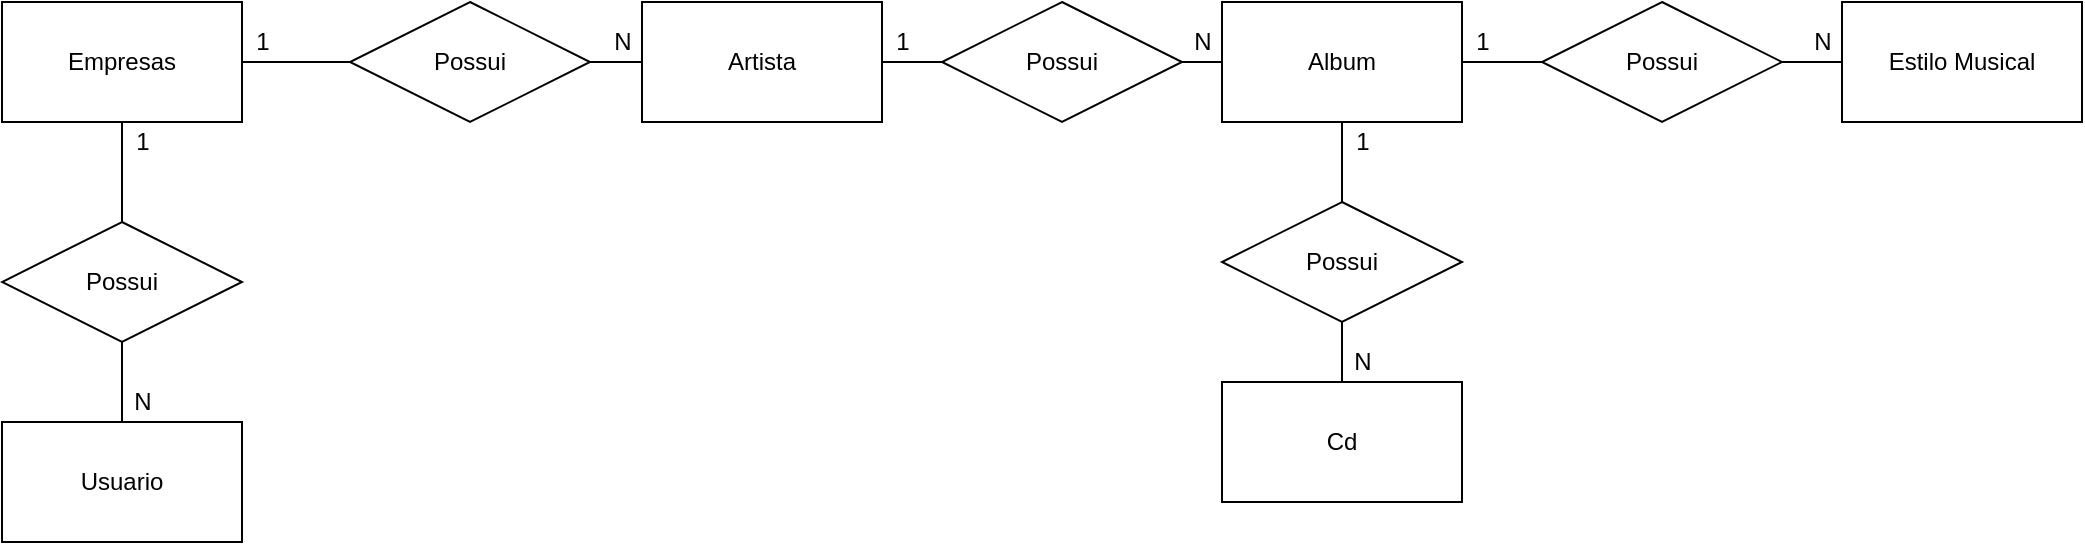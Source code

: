 <mxfile version="14.9.3" type="device" pages="2"><diagram id="a7u4Mm_zEiQtZBySUjy6" name="Conceitual"><mxGraphModel dx="1221" dy="681" grid="1" gridSize="10" guides="1" tooltips="1" connect="1" arrows="1" fold="1" page="1" pageScale="1" pageWidth="827" pageHeight="1169" math="0" shadow="0"><root><mxCell id="0"/><mxCell id="1" parent="0"/><mxCell id="bpgS69C99Sdqq8eE0Ibx-8" style="edgeStyle=orthogonalEdgeStyle;rounded=0;orthogonalLoop=1;jettySize=auto;html=1;endArrow=none;endFill=0;" parent="1" source="bpgS69C99Sdqq8eE0Ibx-1" target="bpgS69C99Sdqq8eE0Ibx-7" edge="1"><mxGeometry relative="1" as="geometry"/></mxCell><mxCell id="bpgS69C99Sdqq8eE0Ibx-1" value="Empresas" style="rounded=0;whiteSpace=wrap;html=1;" parent="1" vertex="1"><mxGeometry x="120" y="120" width="120" height="60" as="geometry"/></mxCell><mxCell id="bpgS69C99Sdqq8eE0Ibx-2" value="Album" style="rounded=0;whiteSpace=wrap;html=1;" parent="1" vertex="1"><mxGeometry x="730" y="120" width="120" height="60" as="geometry"/></mxCell><mxCell id="bpgS69C99Sdqq8eE0Ibx-3" value="Cd" style="rounded=0;whiteSpace=wrap;html=1;" parent="1" vertex="1"><mxGeometry x="730" y="310" width="120" height="60" as="geometry"/></mxCell><mxCell id="bpgS69C99Sdqq8eE0Ibx-27" style="edgeStyle=orthogonalEdgeStyle;rounded=0;orthogonalLoop=1;jettySize=auto;html=1;entryX=1;entryY=0.5;entryDx=0;entryDy=0;endArrow=none;endFill=0;" parent="1" source="bpgS69C99Sdqq8eE0Ibx-4" target="bpgS69C99Sdqq8eE0Ibx-2" edge="1"><mxGeometry relative="1" as="geometry"><Array as="points"><mxPoint x="1090" y="150"/></Array></mxGeometry></mxCell><mxCell id="bpgS69C99Sdqq8eE0Ibx-4" value="Estilo Musical" style="rounded=0;whiteSpace=wrap;html=1;" parent="1" vertex="1"><mxGeometry x="1040" y="120" width="120" height="60" as="geometry"/></mxCell><mxCell id="bpgS69C99Sdqq8eE0Ibx-5" value="Usuario" style="rounded=0;whiteSpace=wrap;html=1;" parent="1" vertex="1"><mxGeometry x="120" y="330" width="120" height="60" as="geometry"/></mxCell><mxCell id="bpgS69C99Sdqq8eE0Ibx-17" style="edgeStyle=orthogonalEdgeStyle;rounded=0;orthogonalLoop=1;jettySize=auto;html=1;endArrow=none;endFill=0;entryX=0;entryY=0.5;entryDx=0;entryDy=0;" parent="1" source="bpgS69C99Sdqq8eE0Ibx-6" target="bpgS69C99Sdqq8eE0Ibx-2" edge="1"><mxGeometry relative="1" as="geometry"><mxPoint x="710" y="150" as="targetPoint"/><Array as="points"/></mxGeometry></mxCell><mxCell id="bpgS69C99Sdqq8eE0Ibx-6" value="Artista" style="rounded=0;whiteSpace=wrap;html=1;" parent="1" vertex="1"><mxGeometry x="440" y="120" width="120" height="60" as="geometry"/></mxCell><mxCell id="bpgS69C99Sdqq8eE0Ibx-9" style="edgeStyle=orthogonalEdgeStyle;rounded=0;orthogonalLoop=1;jettySize=auto;html=1;entryX=0;entryY=0.5;entryDx=0;entryDy=0;endArrow=none;endFill=0;" parent="1" source="bpgS69C99Sdqq8eE0Ibx-7" target="bpgS69C99Sdqq8eE0Ibx-6" edge="1"><mxGeometry relative="1" as="geometry"/></mxCell><mxCell id="bpgS69C99Sdqq8eE0Ibx-7" value="Possui" style="shape=rhombus;perimeter=rhombusPerimeter;whiteSpace=wrap;html=1;align=center;" parent="1" vertex="1"><mxGeometry x="294" y="120" width="120" height="60" as="geometry"/></mxCell><mxCell id="bpgS69C99Sdqq8eE0Ibx-10" value="1" style="text;html=1;align=center;verticalAlign=middle;resizable=0;points=[];autosize=1;strokeColor=none;" parent="1" vertex="1"><mxGeometry x="240" y="130" width="20" height="20" as="geometry"/></mxCell><mxCell id="bpgS69C99Sdqq8eE0Ibx-11" value="N" style="text;html=1;align=center;verticalAlign=middle;resizable=0;points=[];autosize=1;strokeColor=none;" parent="1" vertex="1"><mxGeometry x="420" y="130" width="20" height="20" as="geometry"/></mxCell><mxCell id="bpgS69C99Sdqq8eE0Ibx-13" style="edgeStyle=orthogonalEdgeStyle;rounded=0;orthogonalLoop=1;jettySize=auto;html=1;entryX=0.5;entryY=1;entryDx=0;entryDy=0;endArrow=none;endFill=0;" parent="1" source="bpgS69C99Sdqq8eE0Ibx-12" target="bpgS69C99Sdqq8eE0Ibx-1" edge="1"><mxGeometry relative="1" as="geometry"/></mxCell><mxCell id="bpgS69C99Sdqq8eE0Ibx-14" style="edgeStyle=orthogonalEdgeStyle;rounded=0;orthogonalLoop=1;jettySize=auto;html=1;endArrow=none;endFill=0;" parent="1" source="bpgS69C99Sdqq8eE0Ibx-12" target="bpgS69C99Sdqq8eE0Ibx-5" edge="1"><mxGeometry relative="1" as="geometry"/></mxCell><mxCell id="bpgS69C99Sdqq8eE0Ibx-12" value="Possui" style="shape=rhombus;perimeter=rhombusPerimeter;whiteSpace=wrap;html=1;align=center;" parent="1" vertex="1"><mxGeometry x="120" y="230" width="120" height="60" as="geometry"/></mxCell><mxCell id="bpgS69C99Sdqq8eE0Ibx-15" value="1" style="text;html=1;align=center;verticalAlign=middle;resizable=0;points=[];autosize=1;strokeColor=none;" parent="1" vertex="1"><mxGeometry x="180" y="180" width="20" height="20" as="geometry"/></mxCell><mxCell id="bpgS69C99Sdqq8eE0Ibx-16" value="N" style="text;html=1;align=center;verticalAlign=middle;resizable=0;points=[];autosize=1;strokeColor=none;" parent="1" vertex="1"><mxGeometry x="180" y="310" width="20" height="20" as="geometry"/></mxCell><mxCell id="bpgS69C99Sdqq8eE0Ibx-18" value="Possui" style="shape=rhombus;perimeter=rhombusPerimeter;whiteSpace=wrap;html=1;align=center;" parent="1" vertex="1"><mxGeometry x="590" y="120" width="120" height="60" as="geometry"/></mxCell><mxCell id="bpgS69C99Sdqq8eE0Ibx-19" value="1" style="text;html=1;align=center;verticalAlign=middle;resizable=0;points=[];autosize=1;strokeColor=none;" parent="1" vertex="1"><mxGeometry x="560" y="130" width="20" height="20" as="geometry"/></mxCell><mxCell id="bpgS69C99Sdqq8eE0Ibx-20" value="N" style="text;html=1;align=center;verticalAlign=middle;resizable=0;points=[];autosize=1;strokeColor=none;" parent="1" vertex="1"><mxGeometry x="710" y="130" width="20" height="20" as="geometry"/></mxCell><mxCell id="bpgS69C99Sdqq8eE0Ibx-23" style="edgeStyle=orthogonalEdgeStyle;rounded=0;orthogonalLoop=1;jettySize=auto;html=1;endArrow=none;endFill=0;" parent="1" source="bpgS69C99Sdqq8eE0Ibx-22" target="bpgS69C99Sdqq8eE0Ibx-2" edge="1"><mxGeometry relative="1" as="geometry"/></mxCell><mxCell id="bpgS69C99Sdqq8eE0Ibx-24" style="edgeStyle=orthogonalEdgeStyle;rounded=0;orthogonalLoop=1;jettySize=auto;html=1;endArrow=none;endFill=0;" parent="1" source="bpgS69C99Sdqq8eE0Ibx-22" target="bpgS69C99Sdqq8eE0Ibx-3" edge="1"><mxGeometry relative="1" as="geometry"/></mxCell><mxCell id="bpgS69C99Sdqq8eE0Ibx-22" value="Possui" style="shape=rhombus;perimeter=rhombusPerimeter;whiteSpace=wrap;html=1;align=center;" parent="1" vertex="1"><mxGeometry x="730" y="220" width="120" height="60" as="geometry"/></mxCell><mxCell id="bpgS69C99Sdqq8eE0Ibx-25" value="1" style="text;html=1;align=center;verticalAlign=middle;resizable=0;points=[];autosize=1;strokeColor=none;" parent="1" vertex="1"><mxGeometry x="790" y="180" width="20" height="20" as="geometry"/></mxCell><mxCell id="bpgS69C99Sdqq8eE0Ibx-26" value="N" style="text;html=1;align=center;verticalAlign=middle;resizable=0;points=[];autosize=1;strokeColor=none;" parent="1" vertex="1"><mxGeometry x="790" y="290" width="20" height="20" as="geometry"/></mxCell><mxCell id="bpgS69C99Sdqq8eE0Ibx-29" value="Possui" style="shape=rhombus;perimeter=rhombusPerimeter;whiteSpace=wrap;html=1;align=center;" parent="1" vertex="1"><mxGeometry x="890" y="120" width="120" height="60" as="geometry"/></mxCell><mxCell id="bpgS69C99Sdqq8eE0Ibx-30" value="1" style="text;html=1;align=center;verticalAlign=middle;resizable=0;points=[];autosize=1;strokeColor=none;" parent="1" vertex="1"><mxGeometry x="850" y="130" width="20" height="20" as="geometry"/></mxCell><mxCell id="bpgS69C99Sdqq8eE0Ibx-31" value="N" style="text;html=1;align=center;verticalAlign=middle;resizable=0;points=[];autosize=1;strokeColor=none;" parent="1" vertex="1"><mxGeometry x="1020" y="130" width="20" height="20" as="geometry"/></mxCell></root></mxGraphModel></diagram><diagram id="j4Ku8oyAD25q8lmvtftN" name="Logico"><mxGraphModel dx="1038" dy="579" grid="1" gridSize="10" guides="1" tooltips="1" connect="1" arrows="1" fold="1" page="1" pageScale="1" pageWidth="827" pageHeight="1169" math="0" shadow="0"><root><mxCell id="xGLMQf4RNxpUy5PFCT8F-0"/><mxCell id="xGLMQf4RNxpUy5PFCT8F-1" parent="xGLMQf4RNxpUy5PFCT8F-0"/><mxCell id="hAS-SpmmKTOfh8m38nAS-13" value="Empresa" style="shape=table;startSize=30;container=1;collapsible=1;childLayout=tableLayout;fixedRows=1;rowLines=0;fontStyle=1;align=center;resizeLast=1;" vertex="1" parent="xGLMQf4RNxpUy5PFCT8F-1"><mxGeometry x="390" y="80" width="180" height="130" as="geometry"/></mxCell><mxCell id="hAS-SpmmKTOfh8m38nAS-14" value="" style="shape=partialRectangle;collapsible=0;dropTarget=0;pointerEvents=0;fillColor=none;top=0;left=0;bottom=0;right=0;points=[[0,0.5],[1,0.5]];portConstraint=eastwest;" vertex="1" parent="hAS-SpmmKTOfh8m38nAS-13"><mxGeometry y="30" width="180" height="30" as="geometry"/></mxCell><mxCell id="hAS-SpmmKTOfh8m38nAS-15" value="PK" style="shape=partialRectangle;connectable=0;fillColor=none;top=0;left=0;bottom=0;right=0;fontStyle=1;overflow=hidden;" vertex="1" parent="hAS-SpmmKTOfh8m38nAS-14"><mxGeometry width="60" height="30" as="geometry"/></mxCell><mxCell id="hAS-SpmmKTOfh8m38nAS-16" value="idEmpresa" style="shape=partialRectangle;connectable=0;fillColor=none;top=0;left=0;bottom=0;right=0;align=left;spacingLeft=6;fontStyle=5;overflow=hidden;" vertex="1" parent="hAS-SpmmKTOfh8m38nAS-14"><mxGeometry x="60" width="120" height="30" as="geometry"/></mxCell><mxCell id="hAS-SpmmKTOfh8m38nAS-17" value="" style="shape=partialRectangle;collapsible=0;dropTarget=0;pointerEvents=0;fillColor=none;top=0;left=0;bottom=1;right=0;points=[[0,0.5],[1,0.5]];portConstraint=eastwest;" vertex="1" parent="hAS-SpmmKTOfh8m38nAS-13"><mxGeometry y="60" width="180" height="30" as="geometry"/></mxCell><mxCell id="hAS-SpmmKTOfh8m38nAS-18" value="FK" style="shape=partialRectangle;connectable=0;fillColor=none;top=0;left=0;bottom=0;right=0;fontStyle=1;overflow=hidden;" vertex="1" parent="hAS-SpmmKTOfh8m38nAS-17"><mxGeometry width="60" height="30" as="geometry"/></mxCell><mxCell id="hAS-SpmmKTOfh8m38nAS-19" value="idUsuario" style="shape=partialRectangle;connectable=0;fillColor=none;top=0;left=0;bottom=0;right=0;align=left;spacingLeft=6;fontStyle=5;overflow=hidden;" vertex="1" parent="hAS-SpmmKTOfh8m38nAS-17"><mxGeometry x="60" width="120" height="30" as="geometry"/></mxCell><mxCell id="hAS-SpmmKTOfh8m38nAS-20" value="" style="shape=partialRectangle;collapsible=0;dropTarget=0;pointerEvents=0;fillColor=none;top=0;left=0;bottom=0;right=0;points=[[0,0.5],[1,0.5]];portConstraint=eastwest;" vertex="1" parent="hAS-SpmmKTOfh8m38nAS-13"><mxGeometry y="90" width="180" height="30" as="geometry"/></mxCell><mxCell id="hAS-SpmmKTOfh8m38nAS-21" value="" style="shape=partialRectangle;connectable=0;fillColor=none;top=0;left=0;bottom=0;right=0;editable=1;overflow=hidden;" vertex="1" parent="hAS-SpmmKTOfh8m38nAS-20"><mxGeometry width="60" height="30" as="geometry"/></mxCell><mxCell id="hAS-SpmmKTOfh8m38nAS-22" value="nomeEmpresa" style="shape=partialRectangle;connectable=0;fillColor=none;top=0;left=0;bottom=0;right=0;align=left;spacingLeft=6;overflow=hidden;" vertex="1" parent="hAS-SpmmKTOfh8m38nAS-20"><mxGeometry x="60" width="120" height="30" as="geometry"/></mxCell><mxCell id="KMgclz8rPFEKnuq6Yx7f-0" value="Usuario" style="shape=table;startSize=30;container=1;collapsible=1;childLayout=tableLayout;fixedRows=1;rowLines=0;fontStyle=1;align=center;resizeLast=1;" vertex="1" parent="xGLMQf4RNxpUy5PFCT8F-1"><mxGeometry x="100" y="95" width="180" height="215" as="geometry"/></mxCell><mxCell id="KMgclz8rPFEKnuq6Yx7f-1" value="" style="shape=partialRectangle;collapsible=0;dropTarget=0;pointerEvents=0;fillColor=none;top=0;left=0;bottom=1;right=0;points=[[0,0.5],[1,0.5]];portConstraint=eastwest;" vertex="1" parent="KMgclz8rPFEKnuq6Yx7f-0"><mxGeometry y="30" width="180" height="30" as="geometry"/></mxCell><mxCell id="KMgclz8rPFEKnuq6Yx7f-2" value="PK" style="shape=partialRectangle;connectable=0;fillColor=none;top=0;left=0;bottom=0;right=0;fontStyle=1;overflow=hidden;" vertex="1" parent="KMgclz8rPFEKnuq6Yx7f-1"><mxGeometry width="30" height="30" as="geometry"/></mxCell><mxCell id="KMgclz8rPFEKnuq6Yx7f-3" value="idEmpresa" style="shape=partialRectangle;connectable=0;fillColor=none;top=0;left=0;bottom=0;right=0;align=left;spacingLeft=6;fontStyle=5;overflow=hidden;" vertex="1" parent="KMgclz8rPFEKnuq6Yx7f-1"><mxGeometry x="30" width="150" height="30" as="geometry"/></mxCell><mxCell id="KMgclz8rPFEKnuq6Yx7f-4" value="" style="shape=partialRectangle;collapsible=0;dropTarget=0;pointerEvents=0;fillColor=none;top=0;left=0;bottom=0;right=0;points=[[0,0.5],[1,0.5]];portConstraint=eastwest;" vertex="1" parent="KMgclz8rPFEKnuq6Yx7f-0"><mxGeometry y="60" width="180" height="25" as="geometry"/></mxCell><mxCell id="KMgclz8rPFEKnuq6Yx7f-5" value="" style="shape=partialRectangle;connectable=0;fillColor=none;top=0;left=0;bottom=0;right=0;editable=1;overflow=hidden;" vertex="1" parent="KMgclz8rPFEKnuq6Yx7f-4"><mxGeometry width="30" height="25" as="geometry"/></mxCell><mxCell id="KMgclz8rPFEKnuq6Yx7f-6" value="nomeUsuario" style="shape=partialRectangle;connectable=0;fillColor=none;top=0;left=0;bottom=0;right=0;align=left;spacingLeft=6;overflow=hidden;" vertex="1" parent="KMgclz8rPFEKnuq6Yx7f-4"><mxGeometry x="30" width="150" height="25" as="geometry"/></mxCell><mxCell id="KMgclz8rPFEKnuq6Yx7f-15" value="" style="shape=partialRectangle;collapsible=0;dropTarget=0;pointerEvents=0;fillColor=none;top=0;left=0;bottom=0;right=0;points=[[0,0.5],[1,0.5]];portConstraint=eastwest;" vertex="1" parent="KMgclz8rPFEKnuq6Yx7f-0"><mxGeometry y="85" width="180" height="30" as="geometry"/></mxCell><mxCell id="KMgclz8rPFEKnuq6Yx7f-16" value="" style="shape=partialRectangle;connectable=0;fillColor=none;top=0;left=0;bottom=0;right=0;fontStyle=0;overflow=hidden;" vertex="1" parent="KMgclz8rPFEKnuq6Yx7f-15"><mxGeometry width="30" height="30" as="geometry"/></mxCell><mxCell id="KMgclz8rPFEKnuq6Yx7f-17" value="Email" style="shape=partialRectangle;connectable=0;fillColor=none;top=0;left=0;bottom=0;right=0;align=left;spacingLeft=6;fontStyle=0;overflow=hidden;" vertex="1" parent="KMgclz8rPFEKnuq6Yx7f-15"><mxGeometry x="30" width="150" height="30" as="geometry"/></mxCell><mxCell id="KMgclz8rPFEKnuq6Yx7f-18" value="" style="shape=partialRectangle;collapsible=0;dropTarget=0;pointerEvents=0;fillColor=none;top=0;left=0;bottom=0;right=0;points=[[0,0.5],[1,0.5]];portConstraint=eastwest;" vertex="1" parent="KMgclz8rPFEKnuq6Yx7f-0"><mxGeometry y="115" width="180" height="30" as="geometry"/></mxCell><mxCell id="KMgclz8rPFEKnuq6Yx7f-19" value="" style="shape=partialRectangle;connectable=0;fillColor=none;top=0;left=0;bottom=0;right=0;fontStyle=0;overflow=hidden;" vertex="1" parent="KMgclz8rPFEKnuq6Yx7f-18"><mxGeometry width="30" height="30" as="geometry"/></mxCell><mxCell id="KMgclz8rPFEKnuq6Yx7f-20" value="Cpf" style="shape=partialRectangle;connectable=0;fillColor=none;top=0;left=0;bottom=0;right=0;align=left;spacingLeft=6;fontStyle=0;overflow=hidden;" vertex="1" parent="KMgclz8rPFEKnuq6Yx7f-18"><mxGeometry x="30" width="150" height="30" as="geometry"/></mxCell><mxCell id="KMgclz8rPFEKnuq6Yx7f-21" value="" style="shape=partialRectangle;collapsible=0;dropTarget=0;pointerEvents=0;fillColor=none;top=0;left=0;bottom=0;right=0;points=[[0,0.5],[1,0.5]];portConstraint=eastwest;" vertex="1" parent="KMgclz8rPFEKnuq6Yx7f-0"><mxGeometry y="145" width="180" height="30" as="geometry"/></mxCell><mxCell id="KMgclz8rPFEKnuq6Yx7f-22" value="" style="shape=partialRectangle;connectable=0;fillColor=none;top=0;left=0;bottom=0;right=0;fontStyle=0;overflow=hidden;" vertex="1" parent="KMgclz8rPFEKnuq6Yx7f-21"><mxGeometry width="30" height="30" as="geometry"/></mxCell><mxCell id="KMgclz8rPFEKnuq6Yx7f-23" value="Senha" style="shape=partialRectangle;connectable=0;fillColor=none;top=0;left=0;bottom=0;right=0;align=left;spacingLeft=6;fontStyle=0;overflow=hidden;" vertex="1" parent="KMgclz8rPFEKnuq6Yx7f-21"><mxGeometry x="30" width="150" height="30" as="geometry"/></mxCell><mxCell id="KMgclz8rPFEKnuq6Yx7f-24" value="" style="shape=partialRectangle;collapsible=0;dropTarget=0;pointerEvents=0;fillColor=none;top=0;left=0;bottom=0;right=0;points=[[0,0.5],[1,0.5]];portConstraint=eastwest;" vertex="1" parent="KMgclz8rPFEKnuq6Yx7f-0"><mxGeometry y="175" width="180" height="30" as="geometry"/></mxCell><mxCell id="KMgclz8rPFEKnuq6Yx7f-25" value="" style="shape=partialRectangle;connectable=0;fillColor=none;top=0;left=0;bottom=0;right=0;fontStyle=0;overflow=hidden;" vertex="1" parent="KMgclz8rPFEKnuq6Yx7f-24"><mxGeometry width="30" height="30" as="geometry"/></mxCell><mxCell id="KMgclz8rPFEKnuq6Yx7f-26" value="TipoDePermissão" style="shape=partialRectangle;connectable=0;fillColor=none;top=0;left=0;bottom=0;right=0;align=left;spacingLeft=6;fontStyle=0;overflow=hidden;" vertex="1" parent="KMgclz8rPFEKnuq6Yx7f-24"><mxGeometry x="30" width="150" height="30" as="geometry"/></mxCell><mxCell id="KMgclz8rPFEKnuq6Yx7f-7" value="Artistas" style="shape=table;startSize=30;container=1;collapsible=1;childLayout=tableLayout;fixedRows=1;rowLines=0;fontStyle=1;align=center;resizeLast=1;" vertex="1" parent="xGLMQf4RNxpUy5PFCT8F-1"><mxGeometry x="110" y="340" width="180" height="100" as="geometry"/></mxCell><mxCell id="KMgclz8rPFEKnuq6Yx7f-8" value="" style="shape=partialRectangle;collapsible=0;dropTarget=0;pointerEvents=0;fillColor=none;top=0;left=0;bottom=1;right=0;points=[[0,0.5],[1,0.5]];portConstraint=eastwest;" vertex="1" parent="KMgclz8rPFEKnuq6Yx7f-7"><mxGeometry y="30" width="180" height="30" as="geometry"/></mxCell><mxCell id="KMgclz8rPFEKnuq6Yx7f-9" value="PK" style="shape=partialRectangle;connectable=0;fillColor=none;top=0;left=0;bottom=0;right=0;fontStyle=1;overflow=hidden;" vertex="1" parent="KMgclz8rPFEKnuq6Yx7f-8"><mxGeometry width="30" height="30" as="geometry"/></mxCell><mxCell id="KMgclz8rPFEKnuq6Yx7f-10" value="idArtistas" style="shape=partialRectangle;connectable=0;fillColor=none;top=0;left=0;bottom=0;right=0;align=left;spacingLeft=6;fontStyle=5;overflow=hidden;" vertex="1" parent="KMgclz8rPFEKnuq6Yx7f-8"><mxGeometry x="30" width="150" height="30" as="geometry"/></mxCell><mxCell id="KMgclz8rPFEKnuq6Yx7f-11" value="" style="shape=partialRectangle;collapsible=0;dropTarget=0;pointerEvents=0;fillColor=none;top=0;left=0;bottom=0;right=0;points=[[0,0.5],[1,0.5]];portConstraint=eastwest;" vertex="1" parent="KMgclz8rPFEKnuq6Yx7f-7"><mxGeometry y="60" width="180" height="30" as="geometry"/></mxCell><mxCell id="KMgclz8rPFEKnuq6Yx7f-12" value="" style="shape=partialRectangle;connectable=0;fillColor=none;top=0;left=0;bottom=0;right=0;editable=1;overflow=hidden;" vertex="1" parent="KMgclz8rPFEKnuq6Yx7f-11"><mxGeometry width="30" height="30" as="geometry"/></mxCell><mxCell id="KMgclz8rPFEKnuq6Yx7f-13" value="nomeArtista" style="shape=partialRectangle;connectable=0;fillColor=none;top=0;left=0;bottom=0;right=0;align=left;spacingLeft=6;overflow=hidden;" vertex="1" parent="KMgclz8rPFEKnuq6Yx7f-11"><mxGeometry x="30" width="150" height="30" as="geometry"/></mxCell><mxCell id="KMgclz8rPFEKnuq6Yx7f-14" value="" style="edgeStyle=entityRelationEdgeStyle;fontSize=12;html=1;endArrow=ERoneToMany;entryX=0;entryY=0.5;entryDx=0;entryDy=0;exitX=1;exitY=0.5;exitDx=0;exitDy=0;exitPerimeter=0;" edge="1" parent="xGLMQf4RNxpUy5PFCT8F-1" source="KMgclz8rPFEKnuq6Yx7f-1" target="hAS-SpmmKTOfh8m38nAS-17"><mxGeometry width="100" height="100" relative="1" as="geometry"><mxPoint x="290" y="140" as="sourcePoint"/><mxPoint x="390" y="210" as="targetPoint"/></mxGeometry></mxCell><mxCell id="2ocGNfB5ozRkXdbHmq4m-0" value="Album" style="shape=table;startSize=30;container=1;collapsible=1;childLayout=tableLayout;fixedRows=1;rowLines=0;fontStyle=1;align=center;resizeLast=1;" vertex="1" parent="xGLMQf4RNxpUy5PFCT8F-1"><mxGeometry x="390" y="260" width="180" height="190" as="geometry"/></mxCell><mxCell id="2ocGNfB5ozRkXdbHmq4m-1" value="" style="shape=partialRectangle;collapsible=0;dropTarget=0;pointerEvents=0;fillColor=none;top=0;left=0;bottom=0;right=0;points=[[0,0.5],[1,0.5]];portConstraint=eastwest;" vertex="1" parent="2ocGNfB5ozRkXdbHmq4m-0"><mxGeometry y="30" width="180" height="30" as="geometry"/></mxCell><mxCell id="2ocGNfB5ozRkXdbHmq4m-2" value="PK" style="shape=partialRectangle;connectable=0;fillColor=none;top=0;left=0;bottom=0;right=0;fontStyle=1;overflow=hidden;" vertex="1" parent="2ocGNfB5ozRkXdbHmq4m-1"><mxGeometry width="60" height="30" as="geometry"/></mxCell><mxCell id="2ocGNfB5ozRkXdbHmq4m-3" value="idAlbum" style="shape=partialRectangle;connectable=0;fillColor=none;top=0;left=0;bottom=0;right=0;align=left;spacingLeft=6;fontStyle=5;overflow=hidden;" vertex="1" parent="2ocGNfB5ozRkXdbHmq4m-1"><mxGeometry x="60" width="120" height="30" as="geometry"/></mxCell><mxCell id="2ocGNfB5ozRkXdbHmq4m-10" value="" style="shape=partialRectangle;collapsible=0;dropTarget=0;pointerEvents=0;fillColor=none;top=0;left=0;bottom=0;right=0;points=[[0,0.5],[1,0.5]];portConstraint=eastwest;" vertex="1" parent="2ocGNfB5ozRkXdbHmq4m-0"><mxGeometry y="60" width="180" height="30" as="geometry"/></mxCell><mxCell id="2ocGNfB5ozRkXdbHmq4m-11" value="FK" style="shape=partialRectangle;connectable=0;fillColor=none;top=0;left=0;bottom=0;right=0;fontStyle=1;overflow=hidden;" vertex="1" parent="2ocGNfB5ozRkXdbHmq4m-10"><mxGeometry width="60" height="30" as="geometry"/></mxCell><mxCell id="2ocGNfB5ozRkXdbHmq4m-12" value="idCd" style="shape=partialRectangle;connectable=0;fillColor=none;top=0;left=0;bottom=0;right=0;align=left;spacingLeft=6;fontStyle=5;overflow=hidden;" vertex="1" parent="2ocGNfB5ozRkXdbHmq4m-10"><mxGeometry x="60" width="120" height="30" as="geometry"/></mxCell><mxCell id="2ocGNfB5ozRkXdbHmq4m-13" value="" style="shape=partialRectangle;collapsible=0;dropTarget=0;pointerEvents=0;fillColor=none;top=0;left=0;bottom=0;right=0;points=[[0,0.5],[1,0.5]];portConstraint=eastwest;" vertex="1" parent="2ocGNfB5ozRkXdbHmq4m-0"><mxGeometry y="90" width="180" height="30" as="geometry"/></mxCell><mxCell id="2ocGNfB5ozRkXdbHmq4m-14" value="FK" style="shape=partialRectangle;connectable=0;fillColor=none;top=0;left=0;bottom=0;right=0;fontStyle=1;overflow=hidden;" vertex="1" parent="2ocGNfB5ozRkXdbHmq4m-13"><mxGeometry width="60" height="30" as="geometry"/></mxCell><mxCell id="2ocGNfB5ozRkXdbHmq4m-15" value="idEstiloMusic" style="shape=partialRectangle;connectable=0;fillColor=none;top=0;left=0;bottom=0;right=0;align=left;spacingLeft=6;fontStyle=5;overflow=hidden;" vertex="1" parent="2ocGNfB5ozRkXdbHmq4m-13"><mxGeometry x="60" width="120" height="30" as="geometry"/></mxCell><mxCell id="2ocGNfB5ozRkXdbHmq4m-4" value="" style="shape=partialRectangle;collapsible=0;dropTarget=0;pointerEvents=0;fillColor=none;top=0;left=0;bottom=1;right=0;points=[[0,0.5],[1,0.5]];portConstraint=eastwest;" vertex="1" parent="2ocGNfB5ozRkXdbHmq4m-0"><mxGeometry y="120" width="180" height="30" as="geometry"/></mxCell><mxCell id="2ocGNfB5ozRkXdbHmq4m-5" value="FK" style="shape=partialRectangle;connectable=0;fillColor=none;top=0;left=0;bottom=0;right=0;fontStyle=1;overflow=hidden;" vertex="1" parent="2ocGNfB5ozRkXdbHmq4m-4"><mxGeometry width="60" height="30" as="geometry"/></mxCell><mxCell id="2ocGNfB5ozRkXdbHmq4m-6" value="idArtistas" style="shape=partialRectangle;connectable=0;fillColor=none;top=0;left=0;bottom=0;right=0;align=left;spacingLeft=6;fontStyle=5;overflow=hidden;" vertex="1" parent="2ocGNfB5ozRkXdbHmq4m-4"><mxGeometry x="60" width="120" height="30" as="geometry"/></mxCell><mxCell id="2ocGNfB5ozRkXdbHmq4m-7" value="" style="shape=partialRectangle;collapsible=0;dropTarget=0;pointerEvents=0;fillColor=none;top=0;left=0;bottom=0;right=0;points=[[0,0.5],[1,0.5]];portConstraint=eastwest;" vertex="1" parent="2ocGNfB5ozRkXdbHmq4m-0"><mxGeometry y="150" width="180" height="30" as="geometry"/></mxCell><mxCell id="2ocGNfB5ozRkXdbHmq4m-8" value="" style="shape=partialRectangle;connectable=0;fillColor=none;top=0;left=0;bottom=0;right=0;editable=1;overflow=hidden;" vertex="1" parent="2ocGNfB5ozRkXdbHmq4m-7"><mxGeometry width="60" height="30" as="geometry"/></mxCell><mxCell id="2ocGNfB5ozRkXdbHmq4m-9" value="nomeAlbum" style="shape=partialRectangle;connectable=0;fillColor=none;top=0;left=0;bottom=0;right=0;align=left;spacingLeft=6;overflow=hidden;" vertex="1" parent="2ocGNfB5ozRkXdbHmq4m-7"><mxGeometry x="60" width="120" height="30" as="geometry"/></mxCell><mxCell id="2ocGNfB5ozRkXdbHmq4m-16" value="EstiloMusical" style="shape=table;startSize=30;container=1;collapsible=1;childLayout=tableLayout;fixedRows=1;rowLines=0;fontStyle=1;align=center;resizeLast=1;" vertex="1" parent="xGLMQf4RNxpUy5PFCT8F-1"><mxGeometry x="110" y="470" width="180" height="100" as="geometry"/></mxCell><mxCell id="2ocGNfB5ozRkXdbHmq4m-17" value="" style="shape=partialRectangle;collapsible=0;dropTarget=0;pointerEvents=0;fillColor=none;top=0;left=0;bottom=1;right=0;points=[[0,0.5],[1,0.5]];portConstraint=eastwest;" vertex="1" parent="2ocGNfB5ozRkXdbHmq4m-16"><mxGeometry y="30" width="180" height="30" as="geometry"/></mxCell><mxCell id="2ocGNfB5ozRkXdbHmq4m-18" value="PK" style="shape=partialRectangle;connectable=0;fillColor=none;top=0;left=0;bottom=0;right=0;fontStyle=1;overflow=hidden;" vertex="1" parent="2ocGNfB5ozRkXdbHmq4m-17"><mxGeometry width="30" height="30" as="geometry"/></mxCell><mxCell id="2ocGNfB5ozRkXdbHmq4m-19" value="idArtistas" style="shape=partialRectangle;connectable=0;fillColor=none;top=0;left=0;bottom=0;right=0;align=left;spacingLeft=6;fontStyle=5;overflow=hidden;" vertex="1" parent="2ocGNfB5ozRkXdbHmq4m-17"><mxGeometry x="30" width="150" height="30" as="geometry"/></mxCell><mxCell id="2ocGNfB5ozRkXdbHmq4m-20" value="" style="shape=partialRectangle;collapsible=0;dropTarget=0;pointerEvents=0;fillColor=none;top=0;left=0;bottom=0;right=0;points=[[0,0.5],[1,0.5]];portConstraint=eastwest;" vertex="1" parent="2ocGNfB5ozRkXdbHmq4m-16"><mxGeometry y="60" width="180" height="30" as="geometry"/></mxCell><mxCell id="2ocGNfB5ozRkXdbHmq4m-21" value="" style="shape=partialRectangle;connectable=0;fillColor=none;top=0;left=0;bottom=0;right=0;editable=1;overflow=hidden;" vertex="1" parent="2ocGNfB5ozRkXdbHmq4m-20"><mxGeometry width="30" height="30" as="geometry"/></mxCell><mxCell id="2ocGNfB5ozRkXdbHmq4m-22" value="nomeArtista" style="shape=partialRectangle;connectable=0;fillColor=none;top=0;left=0;bottom=0;right=0;align=left;spacingLeft=6;overflow=hidden;" vertex="1" parent="2ocGNfB5ozRkXdbHmq4m-20"><mxGeometry x="30" width="150" height="30" as="geometry"/></mxCell></root></mxGraphModel></diagram></mxfile>